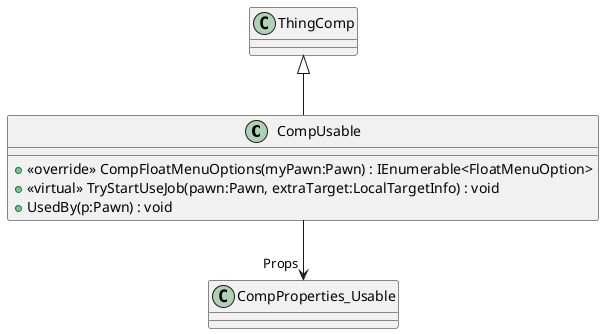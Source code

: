 @startuml
class CompUsable {
    + <<override>> CompFloatMenuOptions(myPawn:Pawn) : IEnumerable<FloatMenuOption>
    + <<virtual>> TryStartUseJob(pawn:Pawn, extraTarget:LocalTargetInfo) : void
    + UsedBy(p:Pawn) : void
}
ThingComp <|-- CompUsable
CompUsable --> "Props" CompProperties_Usable
@enduml
